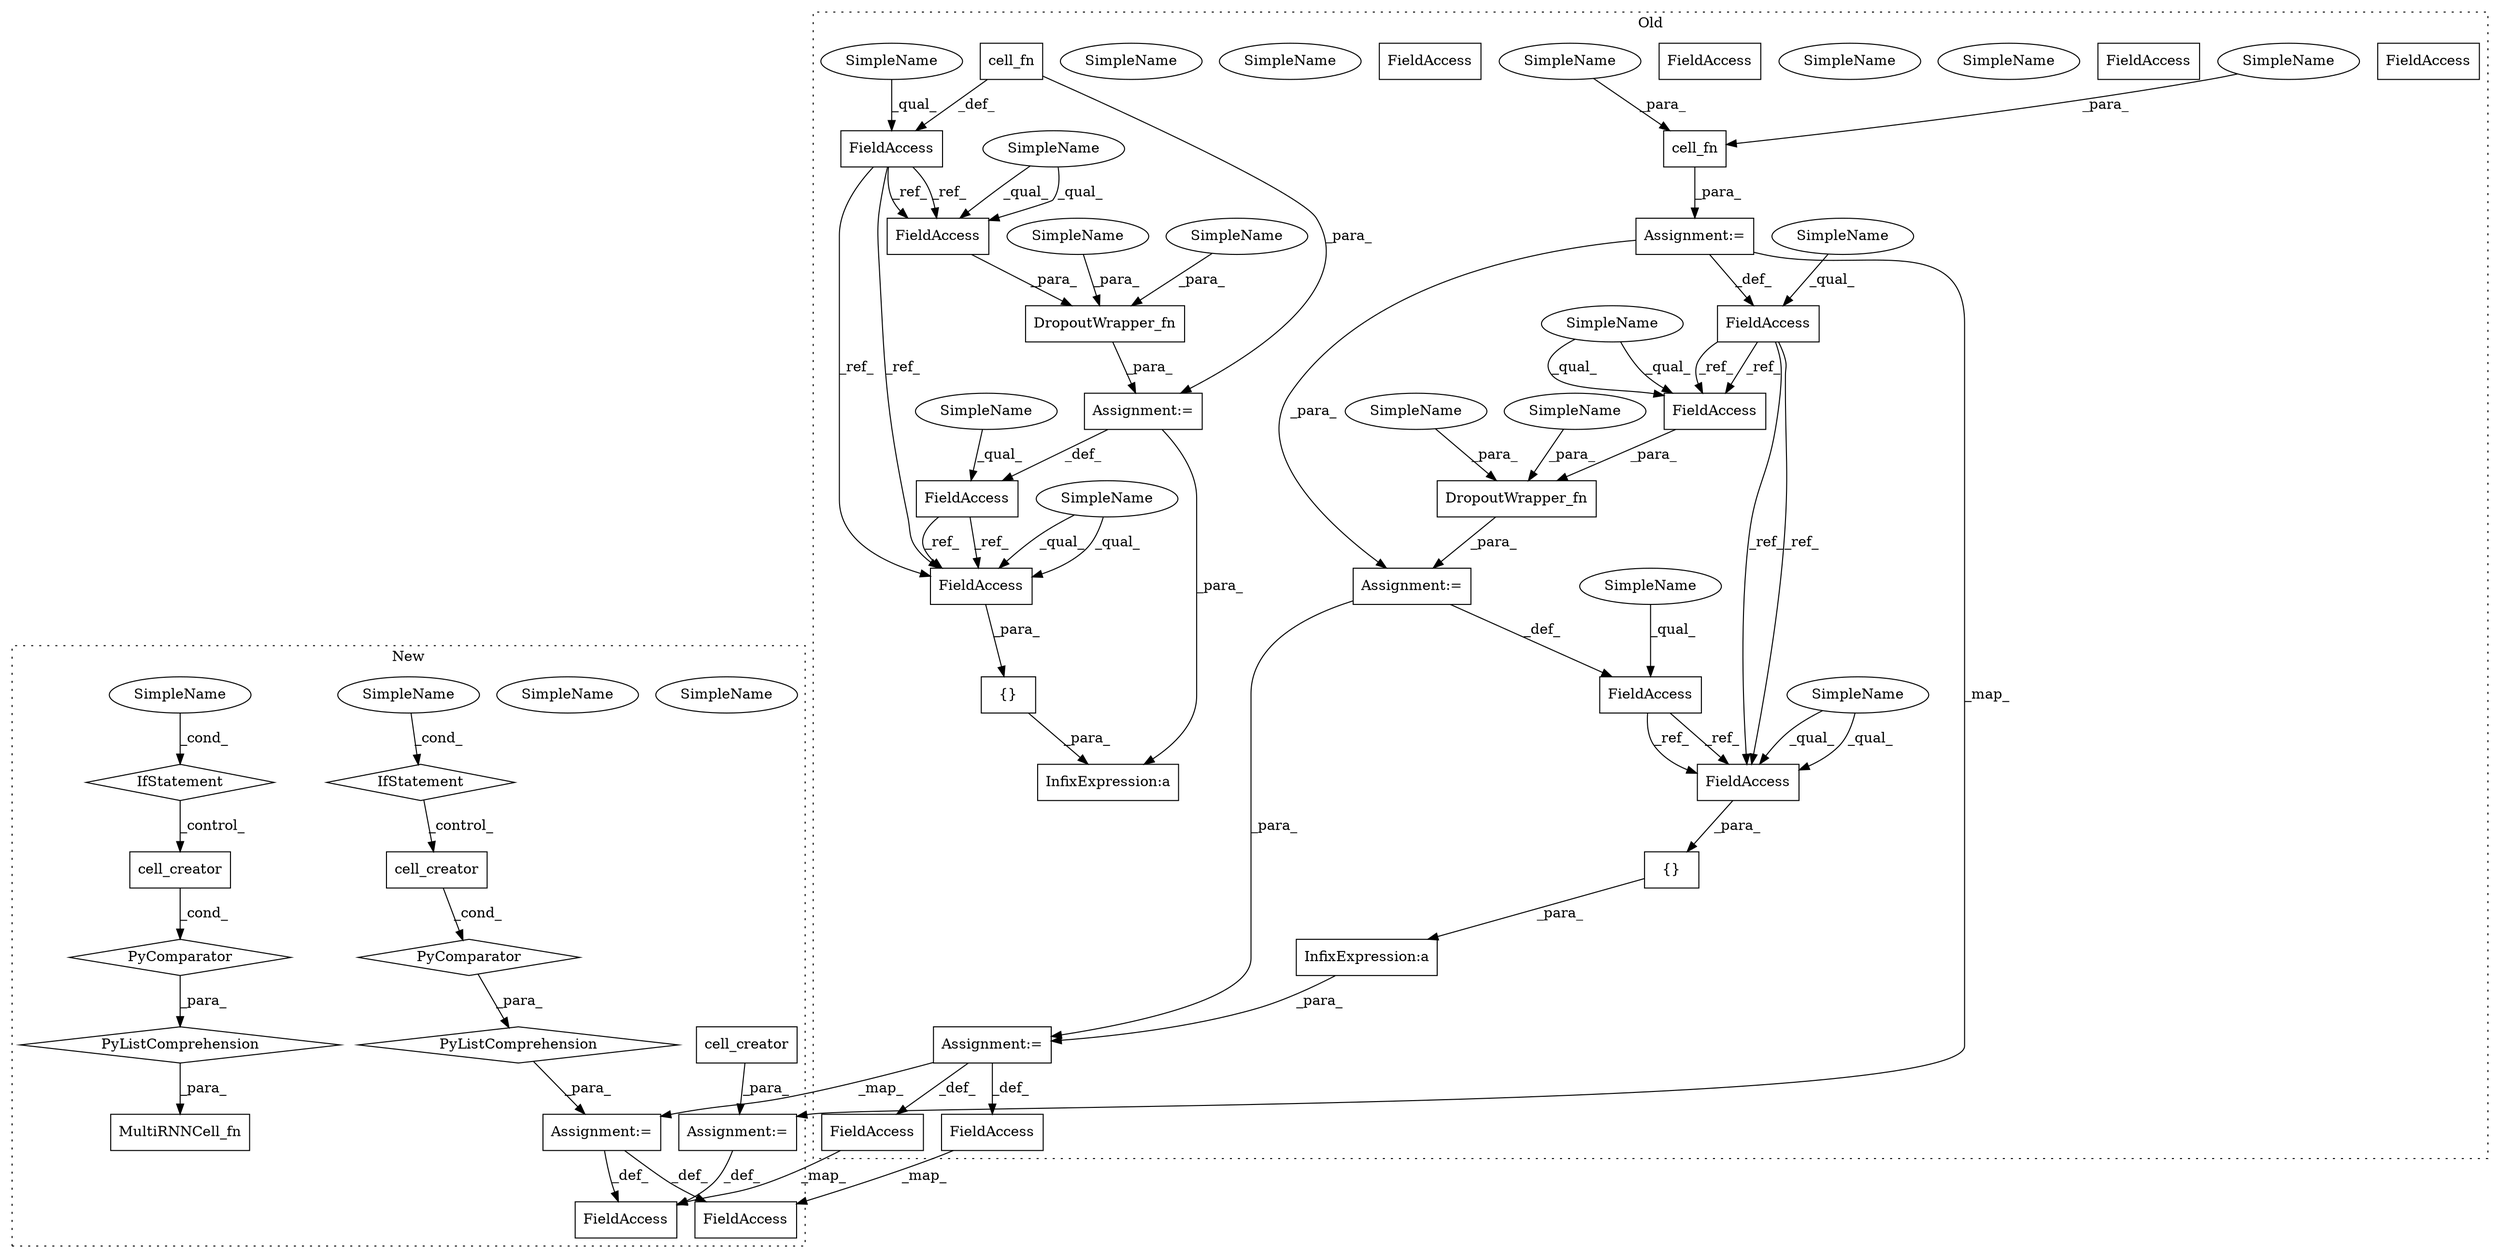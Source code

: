 digraph G {
subgraph cluster0 {
1 [label="DropoutWrapper_fn" a="32" s="57245,57302" l="18,1" shape="box"];
3 [label="InfixExpression:a" a="27" s="57698" l="3" shape="box"];
4 [label="{}" a="4" s="57684,57697" l="1,1" shape="box"];
5 [label="cell_fn" a="32" s="56503,56534" l="8,1" shape="box"];
6 [label="FieldAccess" a="22" s="56490" l="12" shape="box"];
7 [label="FieldAccess" a="22" s="57232" l="12" shape="box"];
8 [label="FieldAccess" a="22" s="57263" l="12" shape="box"];
18 [label="Assignment:=" a="7" s="57244" l="1" shape="box"];
20 [label="FieldAccess" a="22" s="58063" l="21" shape="box"];
24 [label="Assignment:=" a="7" s="57658" l="1" shape="box"];
25 [label="FieldAccess" a="22" s="57646" l="12" shape="box"];
27 [label="FieldAccess" a="22" s="56543" l="12" shape="box"];
28 [label="{}" a="4" s="57764,57777" l="1,1" shape="box"];
29 [label="InfixExpression:a" a="27" s="57778" l="3" shape="box"];
30 [label="cell_fn" a="32" s="56556,56587" l="8,1" shape="box"];
31 [label="FieldAccess" a="22" s="57344" l="12" shape="box"];
32 [label="FieldAccess" a="22" s="57313" l="12" shape="box"];
33 [label="DropoutWrapper_fn" a="32" s="57326,57383" l="18,1" shape="box"];
34 [label="Assignment:=" a="7" s="57325" l="1" shape="box"];
36 [label="Assignment:=" a="7" s="56502" l="1" shape="box"];
37 [label="SimpleName" a="42" s="57289" l="13" shape="ellipse"];
38 [label="SimpleName" a="42" s="57370" l="13" shape="ellipse"];
39 [label="FieldAccess" a="22" s="57344" l="12" shape="box"];
40 [label="FieldAccess" a="22" s="57765" l="12" shape="box"];
43 [label="SimpleName" a="42" s="56511" l="8" shape="ellipse"];
44 [label="FieldAccess" a="22" s="57685" l="12" shape="box"];
45 [label="FieldAccess" a="22" s="57263" l="12" shape="box"];
46 [label="SimpleName" a="42" s="57289" l="13" shape="ellipse"];
47 [label="SimpleName" a="42" s="57370" l="13" shape="ellipse"];
48 [label="FieldAccess" a="22" s="57765" l="12" shape="box"];
49 [label="SimpleName" a="42" s="57357" l="12" shape="ellipse"];
50 [label="SimpleName" a="42" s="57276" l="12" shape="ellipse"];
51 [label="SimpleName" a="42" s="57357" l="12" shape="ellipse"];
52 [label="SimpleName" a="42" s="57276" l="12" shape="ellipse"];
53 [label="SimpleName" a="42" s="56520" l="14" shape="ellipse"];
54 [label="FieldAccess" a="22" s="57685" l="12" shape="box"];
55 [label="SimpleName" a="42" s="57685" l="4" shape="ellipse"];
56 [label="SimpleName" a="42" s="56543" l="4" shape="ellipse"];
57 [label="SimpleName" a="42" s="57765" l="4" shape="ellipse"];
58 [label="SimpleName" a="42" s="57232" l="4" shape="ellipse"];
59 [label="SimpleName" a="42" s="57263" l="4" shape="ellipse"];
60 [label="SimpleName" a="42" s="56490" l="4" shape="ellipse"];
61 [label="SimpleName" a="42" s="57344" l="4" shape="ellipse"];
62 [label="SimpleName" a="42" s="57313" l="4" shape="ellipse"];
label = "Old";
style="dotted";
}
subgraph cluster1 {
2 [label="PyComparator" a="113" s="58676" l="30" shape="diamond"];
9 [label="MultiRNNCell_fn" a="32" s="58553,58714" l="33,-5" shape="box"];
10 [label="cell_creator" a="32" s="58586" l="14" shape="box"];
11 [label="cell_creator" a="32" s="57980" l="14" shape="box"];
12 [label="PyComparator" a="113" s="58070" l="30" shape="diamond"];
13 [label="SimpleName" a="42" s="58095" l="5" shape="ellipse"];
14 [label="IfStatement" a="25" s="58070" l="30" shape="diamond"];
15 [label="SimpleName" a="42" s="58701" l="5" shape="ellipse"];
16 [label="IfStatement" a="25" s="58676" l="30" shape="diamond"];
17 [label="PyListComprehension" a="109" s="58586" l="128" shape="diamond"];
19 [label="FieldAccess" a="22" s="58775" l="21" shape="box"];
21 [label="cell_creator" a="32" s="57631" l="14" shape="box"];
22 [label="PyListComprehension" a="109" s="57980" l="128" shape="diamond"];
23 [label="Assignment:=" a="7" s="57946" l="1" shape="box"];
26 [label="FieldAccess" a="22" s="57934" l="12" shape="box"];
35 [label="Assignment:=" a="7" s="57630" l="1" shape="box"];
41 [label="SimpleName" a="42" s="58095" l="5" shape="ellipse"];
42 [label="SimpleName" a="42" s="58701" l="5" shape="ellipse"];
label = "New";
style="dotted";
}
1 -> 18 [label="_para_"];
2 -> 17 [label="_para_"];
3 -> 24 [label="_para_"];
4 -> 3 [label="_para_"];
5 -> 36 [label="_para_"];
6 -> 54 [label="_ref_"];
6 -> 45 [label="_ref_"];
6 -> 54 [label="_ref_"];
6 -> 45 [label="_ref_"];
7 -> 54 [label="_ref_"];
7 -> 54 [label="_ref_"];
10 -> 2 [label="_cond_"];
11 -> 12 [label="_cond_"];
12 -> 22 [label="_para_"];
14 -> 11 [label="_control_"];
16 -> 10 [label="_control_"];
17 -> 9 [label="_para_"];
18 -> 7 [label="_def_"];
18 -> 24 [label="_para_"];
20 -> 19 [label="_map_"];
21 -> 35 [label="_para_"];
22 -> 23 [label="_para_"];
23 -> 19 [label="_def_"];
23 -> 26 [label="_def_"];
24 -> 23 [label="_map_"];
24 -> 25 [label="_def_"];
24 -> 20 [label="_def_"];
25 -> 26 [label="_map_"];
27 -> 48 [label="_ref_"];
27 -> 48 [label="_ref_"];
27 -> 39 [label="_ref_"];
27 -> 39 [label="_ref_"];
28 -> 29 [label="_para_"];
30 -> 27 [label="_def_"];
30 -> 34 [label="_para_"];
32 -> 48 [label="_ref_"];
32 -> 48 [label="_ref_"];
33 -> 34 [label="_para_"];
34 -> 29 [label="_para_"];
34 -> 32 [label="_def_"];
35 -> 19 [label="_def_"];
36 -> 18 [label="_para_"];
36 -> 6 [label="_def_"];
36 -> 35 [label="_map_"];
39 -> 33 [label="_para_"];
41 -> 14 [label="_cond_"];
42 -> 16 [label="_cond_"];
43 -> 5 [label="_para_"];
45 -> 1 [label="_para_"];
46 -> 1 [label="_para_"];
47 -> 33 [label="_para_"];
48 -> 28 [label="_para_"];
51 -> 33 [label="_para_"];
52 -> 1 [label="_para_"];
53 -> 5 [label="_para_"];
54 -> 4 [label="_para_"];
55 -> 54 [label="_qual_"];
55 -> 54 [label="_qual_"];
56 -> 27 [label="_qual_"];
57 -> 48 [label="_qual_"];
57 -> 48 [label="_qual_"];
58 -> 7 [label="_qual_"];
59 -> 45 [label="_qual_"];
59 -> 45 [label="_qual_"];
60 -> 6 [label="_qual_"];
61 -> 39 [label="_qual_"];
61 -> 39 [label="_qual_"];
62 -> 32 [label="_qual_"];
}